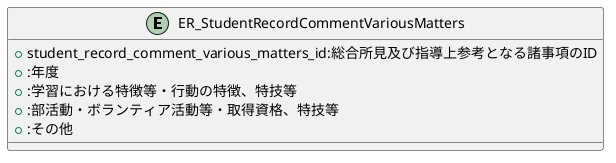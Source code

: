 @startuml

entity "ER_StudentRecordCommentVariousMatters"{
    + student_record_comment_various_matters_id:総合所見及び指導上参考となる諸事項のID
    + :年度
    + :学習における特徴等・行動の特徴、特技等
    + :部活動・ボランティア活動等・取得資格、特技等
    + :その他
}

@enduml